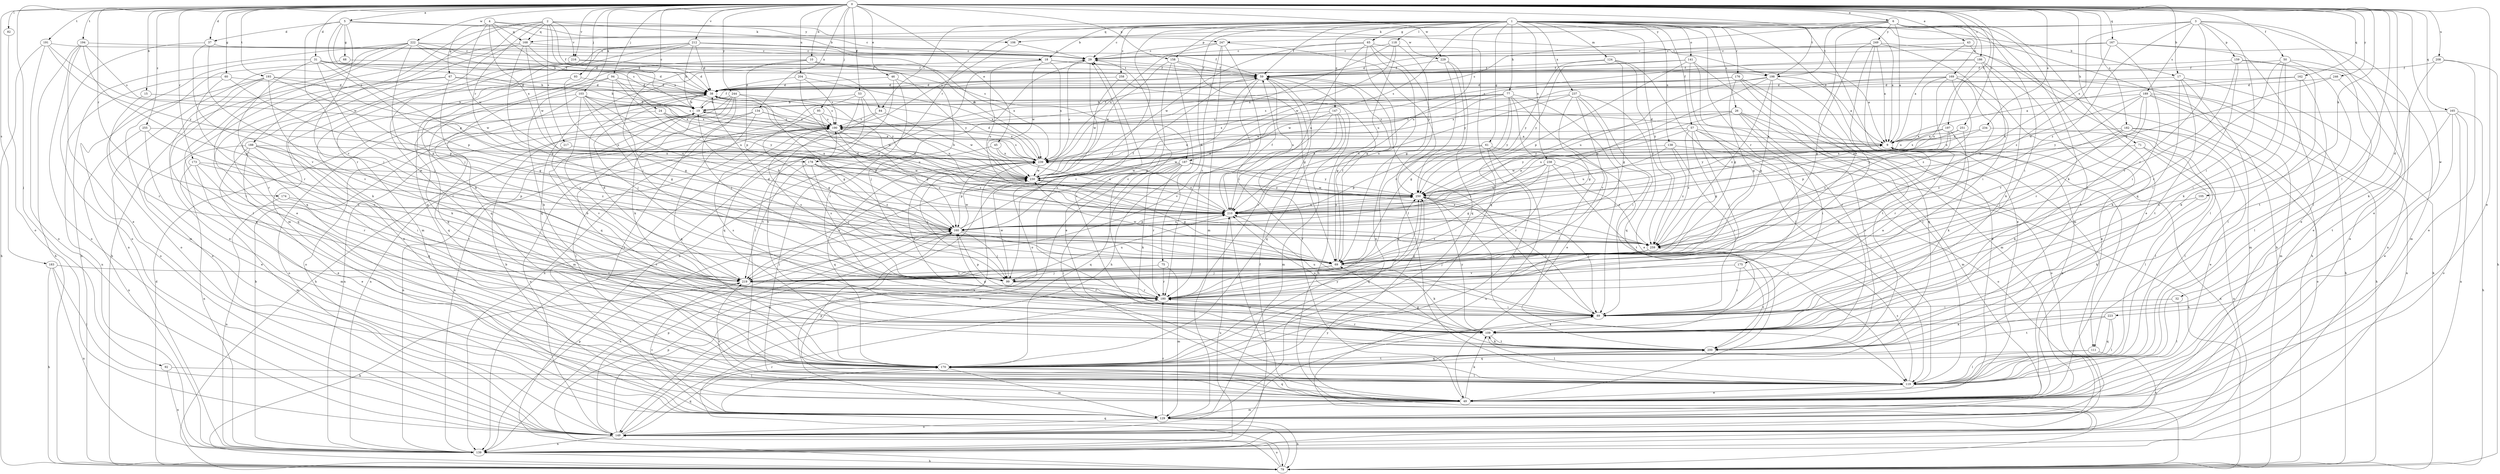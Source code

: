 strict digraph  {
0;
1;
2;
3;
4;
5;
6;
9;
10;
15;
17;
18;
19;
24;
26;
29;
31;
32;
37;
38;
43;
45;
46;
49;
50;
53;
57;
59;
60;
61;
65;
67;
68;
69;
71;
75;
77;
79;
82;
84;
89;
92;
93;
94;
95;
99;
103;
105;
106;
109;
111;
118;
119;
124;
129;
134;
138;
139;
141;
147;
149;
158;
159;
160;
162;
165;
167;
168;
169;
170;
173;
174;
175;
176;
178;
180;
182;
183;
186;
187;
188;
189;
190;
191;
193;
194;
197;
198;
200;
204;
208;
210;
212;
216;
217;
219;
222;
223;
229;
230;
234;
237;
238;
239;
244;
246;
247;
249;
250;
251;
255;
258;
259;
0 -> 5  [label=a];
0 -> 6  [label=a];
0 -> 10  [label=b];
0 -> 15  [label=b];
0 -> 17  [label=b];
0 -> 24  [label=c];
0 -> 31  [label=d];
0 -> 32  [label=d];
0 -> 37  [label=d];
0 -> 43  [label=e];
0 -> 45  [label=e];
0 -> 46  [label=e];
0 -> 49  [label=e];
0 -> 50  [label=f];
0 -> 53  [label=f];
0 -> 60  [label=g];
0 -> 71  [label=h];
0 -> 82  [label=i];
0 -> 92  [label=j];
0 -> 93  [label=j];
0 -> 94  [label=j];
0 -> 95  [label=j];
0 -> 103  [label=k];
0 -> 105  [label=k];
0 -> 111  [label=l];
0 -> 134  [label=n];
0 -> 158  [label=p];
0 -> 162  [label=q];
0 -> 165  [label=q];
0 -> 167  [label=q];
0 -> 173  [label=r];
0 -> 174  [label=r];
0 -> 182  [label=s];
0 -> 183  [label=s];
0 -> 186  [label=s];
0 -> 191  [label=t];
0 -> 193  [label=t];
0 -> 194  [label=t];
0 -> 197  [label=t];
0 -> 198  [label=t];
0 -> 204  [label=u];
0 -> 208  [label=u];
0 -> 212  [label=v];
0 -> 216  [label=v];
0 -> 222  [label=w];
0 -> 223  [label=w];
0 -> 229  [label=w];
0 -> 234  [label=x];
0 -> 244  [label=y];
0 -> 246  [label=y];
0 -> 251  [label=z];
0 -> 255  [label=z];
1 -> 9  [label=a];
1 -> 17  [label=b];
1 -> 18  [label=b];
1 -> 26  [label=c];
1 -> 29  [label=c];
1 -> 57  [label=f];
1 -> 59  [label=f];
1 -> 61  [label=g];
1 -> 65  [label=g];
1 -> 75  [label=h];
1 -> 77  [label=h];
1 -> 79  [label=h];
1 -> 84  [label=i];
1 -> 99  [label=j];
1 -> 111  [label=l];
1 -> 118  [label=l];
1 -> 124  [label=m];
1 -> 129  [label=m];
1 -> 138  [label=n];
1 -> 141  [label=o];
1 -> 147  [label=o];
1 -> 158  [label=p];
1 -> 175  [label=r];
1 -> 176  [label=r];
1 -> 178  [label=r];
1 -> 187  [label=s];
1 -> 210  [label=u];
1 -> 237  [label=x];
1 -> 238  [label=x];
1 -> 258  [label=z];
1 -> 259  [label=z];
2 -> 49  [label=e];
2 -> 84  [label=i];
2 -> 106  [label=k];
2 -> 129  [label=m];
2 -> 168  [label=q];
2 -> 178  [label=r];
2 -> 187  [label=s];
2 -> 188  [label=s];
2 -> 216  [label=v];
2 -> 217  [label=v];
2 -> 247  [label=y];
3 -> 49  [label=e];
3 -> 89  [label=i];
3 -> 106  [label=k];
3 -> 119  [label=l];
3 -> 159  [label=p];
3 -> 168  [label=q];
3 -> 180  [label=r];
3 -> 189  [label=s];
3 -> 239  [label=x];
3 -> 259  [label=z];
4 -> 18  [label=b];
4 -> 19  [label=b];
4 -> 67  [label=g];
4 -> 168  [label=q];
4 -> 229  [label=w];
4 -> 230  [label=w];
4 -> 239  [label=x];
5 -> 29  [label=c];
5 -> 37  [label=d];
5 -> 68  [label=g];
5 -> 160  [label=p];
5 -> 180  [label=r];
5 -> 190  [label=s];
5 -> 198  [label=t];
5 -> 219  [label=v];
6 -> 9  [label=a];
6 -> 49  [label=e];
6 -> 89  [label=i];
6 -> 109  [label=k];
6 -> 169  [label=q];
6 -> 170  [label=q];
6 -> 190  [label=s];
6 -> 198  [label=t];
6 -> 219  [label=v];
6 -> 247  [label=y];
6 -> 249  [label=y];
9 -> 38  [label=d];
9 -> 139  [label=n];
9 -> 239  [label=x];
10 -> 99  [label=j];
10 -> 160  [label=p];
10 -> 170  [label=q];
10 -> 198  [label=t];
10 -> 239  [label=x];
10 -> 250  [label=y];
15 -> 19  [label=b];
15 -> 180  [label=r];
17 -> 38  [label=d];
17 -> 79  [label=h];
17 -> 109  [label=k];
17 -> 129  [label=m];
17 -> 200  [label=t];
18 -> 9  [label=a];
18 -> 59  [label=f];
18 -> 170  [label=q];
18 -> 210  [label=u];
18 -> 230  [label=w];
18 -> 239  [label=x];
19 -> 59  [label=f];
19 -> 139  [label=n];
19 -> 190  [label=s];
24 -> 149  [label=o];
24 -> 190  [label=s];
24 -> 230  [label=w];
24 -> 250  [label=y];
26 -> 89  [label=i];
26 -> 129  [label=m];
26 -> 149  [label=o];
26 -> 190  [label=s];
26 -> 200  [label=t];
26 -> 210  [label=u];
26 -> 250  [label=y];
29 -> 59  [label=f];
29 -> 139  [label=n];
29 -> 149  [label=o];
31 -> 19  [label=b];
31 -> 38  [label=d];
31 -> 59  [label=f];
31 -> 99  [label=j];
31 -> 149  [label=o];
31 -> 160  [label=p];
31 -> 180  [label=r];
32 -> 89  [label=i];
32 -> 119  [label=l];
37 -> 29  [label=c];
37 -> 99  [label=j];
37 -> 149  [label=o];
37 -> 219  [label=v];
38 -> 19  [label=b];
38 -> 99  [label=j];
38 -> 149  [label=o];
38 -> 190  [label=s];
43 -> 9  [label=a];
43 -> 29  [label=c];
43 -> 119  [label=l];
45 -> 119  [label=l];
45 -> 210  [label=u];
45 -> 239  [label=x];
46 -> 38  [label=d];
46 -> 89  [label=i];
46 -> 99  [label=j];
46 -> 119  [label=l];
49 -> 9  [label=a];
49 -> 59  [label=f];
49 -> 109  [label=k];
49 -> 129  [label=m];
49 -> 160  [label=p];
49 -> 170  [label=q];
49 -> 219  [label=v];
50 -> 59  [label=f];
50 -> 89  [label=i];
50 -> 109  [label=k];
50 -> 129  [label=m];
50 -> 180  [label=r];
50 -> 200  [label=t];
53 -> 19  [label=b];
53 -> 139  [label=n];
53 -> 170  [label=q];
53 -> 200  [label=t];
53 -> 210  [label=u];
57 -> 9  [label=a];
57 -> 69  [label=g];
57 -> 99  [label=j];
57 -> 119  [label=l];
57 -> 149  [label=o];
57 -> 239  [label=x];
57 -> 250  [label=y];
57 -> 259  [label=z];
59 -> 38  [label=d];
59 -> 79  [label=h];
59 -> 89  [label=i];
59 -> 180  [label=r];
59 -> 210  [label=u];
59 -> 219  [label=v];
60 -> 38  [label=d];
60 -> 139  [label=n];
60 -> 160  [label=p];
60 -> 180  [label=r];
61 -> 139  [label=n];
61 -> 160  [label=p];
61 -> 170  [label=q];
61 -> 200  [label=t];
61 -> 230  [label=w];
61 -> 239  [label=x];
65 -> 29  [label=c];
65 -> 69  [label=g];
65 -> 119  [label=l];
65 -> 149  [label=o];
65 -> 170  [label=q];
65 -> 210  [label=u];
65 -> 230  [label=w];
67 -> 19  [label=b];
67 -> 38  [label=d];
67 -> 69  [label=g];
67 -> 149  [label=o];
67 -> 170  [label=q];
68 -> 59  [label=f];
68 -> 129  [label=m];
69 -> 38  [label=d];
69 -> 59  [label=f];
69 -> 99  [label=j];
69 -> 109  [label=k];
69 -> 219  [label=v];
69 -> 230  [label=w];
71 -> 109  [label=k];
71 -> 119  [label=l];
71 -> 139  [label=n];
71 -> 239  [label=x];
75 -> 99  [label=j];
75 -> 129  [label=m];
75 -> 180  [label=r];
77 -> 19  [label=b];
77 -> 49  [label=e];
77 -> 69  [label=g];
77 -> 89  [label=i];
77 -> 119  [label=l];
77 -> 190  [label=s];
77 -> 230  [label=w];
77 -> 239  [label=x];
77 -> 250  [label=y];
79 -> 29  [label=c];
79 -> 38  [label=d];
79 -> 149  [label=o];
79 -> 160  [label=p];
79 -> 170  [label=q];
79 -> 250  [label=y];
82 -> 149  [label=o];
84 -> 129  [label=m];
84 -> 190  [label=s];
84 -> 230  [label=w];
89 -> 9  [label=a];
89 -> 19  [label=b];
89 -> 29  [label=c];
89 -> 109  [label=k];
89 -> 210  [label=u];
89 -> 239  [label=x];
89 -> 250  [label=y];
92 -> 119  [label=l];
92 -> 139  [label=n];
93 -> 38  [label=d];
93 -> 49  [label=e];
93 -> 210  [label=u];
94 -> 38  [label=d];
94 -> 69  [label=g];
94 -> 109  [label=k];
94 -> 170  [label=q];
94 -> 210  [label=u];
94 -> 239  [label=x];
95 -> 69  [label=g];
95 -> 160  [label=p];
95 -> 190  [label=s];
95 -> 239  [label=x];
99 -> 180  [label=r];
99 -> 190  [label=s];
99 -> 210  [label=u];
99 -> 230  [label=w];
99 -> 250  [label=y];
103 -> 19  [label=b];
103 -> 69  [label=g];
103 -> 109  [label=k];
103 -> 170  [label=q];
103 -> 190  [label=s];
103 -> 210  [label=u];
103 -> 219  [label=v];
103 -> 250  [label=y];
105 -> 109  [label=k];
105 -> 210  [label=u];
106 -> 29  [label=c];
106 -> 190  [label=s];
109 -> 29  [label=c];
109 -> 119  [label=l];
109 -> 160  [label=p];
109 -> 190  [label=s];
109 -> 200  [label=t];
109 -> 210  [label=u];
109 -> 250  [label=y];
111 -> 119  [label=l];
111 -> 149  [label=o];
111 -> 170  [label=q];
118 -> 29  [label=c];
118 -> 69  [label=g];
118 -> 210  [label=u];
118 -> 230  [label=w];
118 -> 239  [label=x];
119 -> 49  [label=e];
119 -> 259  [label=z];
124 -> 59  [label=f];
124 -> 69  [label=g];
124 -> 119  [label=l];
124 -> 250  [label=y];
124 -> 259  [label=z];
129 -> 19  [label=b];
129 -> 79  [label=h];
129 -> 149  [label=o];
129 -> 180  [label=r];
129 -> 219  [label=v];
129 -> 239  [label=x];
134 -> 119  [label=l];
134 -> 139  [label=n];
134 -> 170  [label=q];
134 -> 190  [label=s];
134 -> 210  [label=u];
138 -> 79  [label=h];
138 -> 89  [label=i];
138 -> 210  [label=u];
138 -> 239  [label=x];
138 -> 259  [label=z];
139 -> 19  [label=b];
139 -> 59  [label=f];
139 -> 79  [label=h];
139 -> 160  [label=p];
139 -> 190  [label=s];
139 -> 210  [label=u];
141 -> 59  [label=f];
141 -> 69  [label=g];
141 -> 119  [label=l];
141 -> 160  [label=p];
141 -> 200  [label=t];
141 -> 250  [label=y];
147 -> 129  [label=m];
147 -> 160  [label=p];
147 -> 170  [label=q];
147 -> 180  [label=r];
147 -> 190  [label=s];
147 -> 219  [label=v];
149 -> 89  [label=i];
149 -> 139  [label=n];
149 -> 160  [label=p];
149 -> 170  [label=q];
149 -> 180  [label=r];
149 -> 230  [label=w];
158 -> 49  [label=e];
158 -> 59  [label=f];
158 -> 69  [label=g];
158 -> 79  [label=h];
158 -> 230  [label=w];
159 -> 49  [label=e];
159 -> 59  [label=f];
159 -> 89  [label=i];
159 -> 119  [label=l];
159 -> 219  [label=v];
160 -> 19  [label=b];
160 -> 59  [label=f];
160 -> 99  [label=j];
160 -> 139  [label=n];
160 -> 210  [label=u];
160 -> 230  [label=w];
160 -> 259  [label=z];
162 -> 9  [label=a];
162 -> 38  [label=d];
162 -> 109  [label=k];
162 -> 119  [label=l];
165 -> 49  [label=e];
165 -> 79  [label=h];
165 -> 139  [label=n];
165 -> 149  [label=o];
165 -> 190  [label=s];
165 -> 200  [label=t];
167 -> 29  [label=c];
167 -> 38  [label=d];
167 -> 49  [label=e];
167 -> 89  [label=i];
167 -> 139  [label=n];
167 -> 259  [label=z];
168 -> 29  [label=c];
168 -> 38  [label=d];
168 -> 69  [label=g];
168 -> 79  [label=h];
168 -> 170  [label=q];
168 -> 230  [label=w];
169 -> 38  [label=d];
169 -> 49  [label=e];
169 -> 79  [label=h];
169 -> 160  [label=p];
169 -> 210  [label=u];
169 -> 219  [label=v];
169 -> 239  [label=x];
169 -> 259  [label=z];
170 -> 119  [label=l];
170 -> 129  [label=m];
170 -> 200  [label=t];
170 -> 250  [label=y];
173 -> 49  [label=e];
173 -> 129  [label=m];
173 -> 160  [label=p];
173 -> 180  [label=r];
173 -> 230  [label=w];
174 -> 139  [label=n];
174 -> 210  [label=u];
174 -> 219  [label=v];
175 -> 89  [label=i];
175 -> 200  [label=t];
175 -> 219  [label=v];
176 -> 38  [label=d];
176 -> 69  [label=g];
176 -> 129  [label=m];
176 -> 170  [label=q];
176 -> 200  [label=t];
176 -> 230  [label=w];
178 -> 99  [label=j];
178 -> 210  [label=u];
178 -> 219  [label=v];
178 -> 230  [label=w];
178 -> 259  [label=z];
180 -> 9  [label=a];
180 -> 29  [label=c];
180 -> 89  [label=i];
180 -> 160  [label=p];
180 -> 190  [label=s];
182 -> 9  [label=a];
182 -> 49  [label=e];
182 -> 99  [label=j];
182 -> 119  [label=l];
182 -> 149  [label=o];
182 -> 259  [label=z];
183 -> 79  [label=h];
183 -> 119  [label=l];
183 -> 139  [label=n];
183 -> 219  [label=v];
186 -> 59  [label=f];
186 -> 109  [label=k];
186 -> 190  [label=s];
186 -> 200  [label=t];
186 -> 210  [label=u];
186 -> 259  [label=z];
187 -> 109  [label=k];
187 -> 119  [label=l];
187 -> 149  [label=o];
187 -> 170  [label=q];
187 -> 180  [label=r];
187 -> 230  [label=w];
187 -> 250  [label=y];
187 -> 259  [label=z];
188 -> 49  [label=e];
188 -> 89  [label=i];
188 -> 129  [label=m];
188 -> 139  [label=n];
188 -> 170  [label=q];
188 -> 239  [label=x];
188 -> 259  [label=z];
189 -> 19  [label=b];
189 -> 79  [label=h];
189 -> 129  [label=m];
189 -> 139  [label=n];
189 -> 180  [label=r];
189 -> 219  [label=v];
189 -> 230  [label=w];
189 -> 250  [label=y];
190 -> 9  [label=a];
190 -> 59  [label=f];
190 -> 119  [label=l];
190 -> 139  [label=n];
190 -> 149  [label=o];
190 -> 160  [label=p];
190 -> 259  [label=z];
191 -> 29  [label=c];
191 -> 79  [label=h];
191 -> 149  [label=o];
191 -> 230  [label=w];
191 -> 250  [label=y];
193 -> 38  [label=d];
193 -> 49  [label=e];
193 -> 149  [label=o];
193 -> 160  [label=p];
193 -> 170  [label=q];
193 -> 219  [label=v];
193 -> 230  [label=w];
194 -> 29  [label=c];
194 -> 49  [label=e];
194 -> 69  [label=g];
194 -> 79  [label=h];
194 -> 149  [label=o];
194 -> 190  [label=s];
197 -> 9  [label=a];
197 -> 109  [label=k];
197 -> 160  [label=p];
197 -> 239  [label=x];
197 -> 259  [label=z];
198 -> 9  [label=a];
198 -> 38  [label=d];
198 -> 49  [label=e];
198 -> 69  [label=g];
198 -> 160  [label=p];
198 -> 210  [label=u];
198 -> 259  [label=z];
200 -> 69  [label=g];
200 -> 109  [label=k];
200 -> 170  [label=q];
200 -> 180  [label=r];
200 -> 250  [label=y];
204 -> 38  [label=d];
204 -> 190  [label=s];
204 -> 239  [label=x];
204 -> 250  [label=y];
208 -> 49  [label=e];
208 -> 59  [label=f];
208 -> 79  [label=h];
208 -> 109  [label=k];
210 -> 38  [label=d];
210 -> 49  [label=e];
210 -> 59  [label=f];
210 -> 160  [label=p];
210 -> 239  [label=x];
210 -> 250  [label=y];
212 -> 19  [label=b];
212 -> 29  [label=c];
212 -> 38  [label=d];
212 -> 59  [label=f];
212 -> 109  [label=k];
212 -> 129  [label=m];
212 -> 170  [label=q];
212 -> 200  [label=t];
212 -> 239  [label=x];
216 -> 38  [label=d];
216 -> 59  [label=f];
216 -> 109  [label=k];
217 -> 219  [label=v];
217 -> 239  [label=x];
219 -> 38  [label=d];
219 -> 79  [label=h];
219 -> 180  [label=r];
222 -> 29  [label=c];
222 -> 38  [label=d];
222 -> 59  [label=f];
222 -> 79  [label=h];
222 -> 99  [label=j];
222 -> 119  [label=l];
222 -> 139  [label=n];
222 -> 190  [label=s];
222 -> 200  [label=t];
223 -> 109  [label=k];
223 -> 119  [label=l];
223 -> 170  [label=q];
223 -> 200  [label=t];
229 -> 59  [label=f];
229 -> 170  [label=q];
229 -> 180  [label=r];
229 -> 250  [label=y];
230 -> 19  [label=b];
230 -> 29  [label=c];
230 -> 69  [label=g];
230 -> 219  [label=v];
230 -> 250  [label=y];
234 -> 9  [label=a];
234 -> 119  [label=l];
234 -> 239  [label=x];
237 -> 19  [label=b];
237 -> 49  [label=e];
237 -> 69  [label=g];
237 -> 89  [label=i];
237 -> 170  [label=q];
237 -> 210  [label=u];
237 -> 219  [label=v];
238 -> 69  [label=g];
238 -> 119  [label=l];
238 -> 180  [label=r];
238 -> 210  [label=u];
238 -> 230  [label=w];
238 -> 259  [label=z];
239 -> 38  [label=d];
239 -> 99  [label=j];
239 -> 160  [label=p];
239 -> 170  [label=q];
239 -> 190  [label=s];
239 -> 230  [label=w];
244 -> 19  [label=b];
244 -> 69  [label=g];
244 -> 79  [label=h];
244 -> 99  [label=j];
244 -> 109  [label=k];
244 -> 170  [label=q];
244 -> 210  [label=u];
246 -> 38  [label=d];
246 -> 49  [label=e];
246 -> 250  [label=y];
247 -> 29  [label=c];
247 -> 89  [label=i];
247 -> 129  [label=m];
247 -> 180  [label=r];
247 -> 239  [label=x];
247 -> 250  [label=y];
249 -> 9  [label=a];
249 -> 29  [label=c];
249 -> 49  [label=e];
249 -> 69  [label=g];
249 -> 79  [label=h];
249 -> 89  [label=i];
249 -> 99  [label=j];
250 -> 9  [label=a];
250 -> 89  [label=i];
250 -> 170  [label=q];
250 -> 210  [label=u];
250 -> 230  [label=w];
251 -> 9  [label=a];
251 -> 180  [label=r];
251 -> 250  [label=y];
255 -> 9  [label=a];
255 -> 49  [label=e];
255 -> 139  [label=n];
255 -> 219  [label=v];
258 -> 38  [label=d];
258 -> 69  [label=g];
258 -> 230  [label=w];
259 -> 69  [label=g];
259 -> 99  [label=j];
259 -> 180  [label=r];
259 -> 210  [label=u];
}
